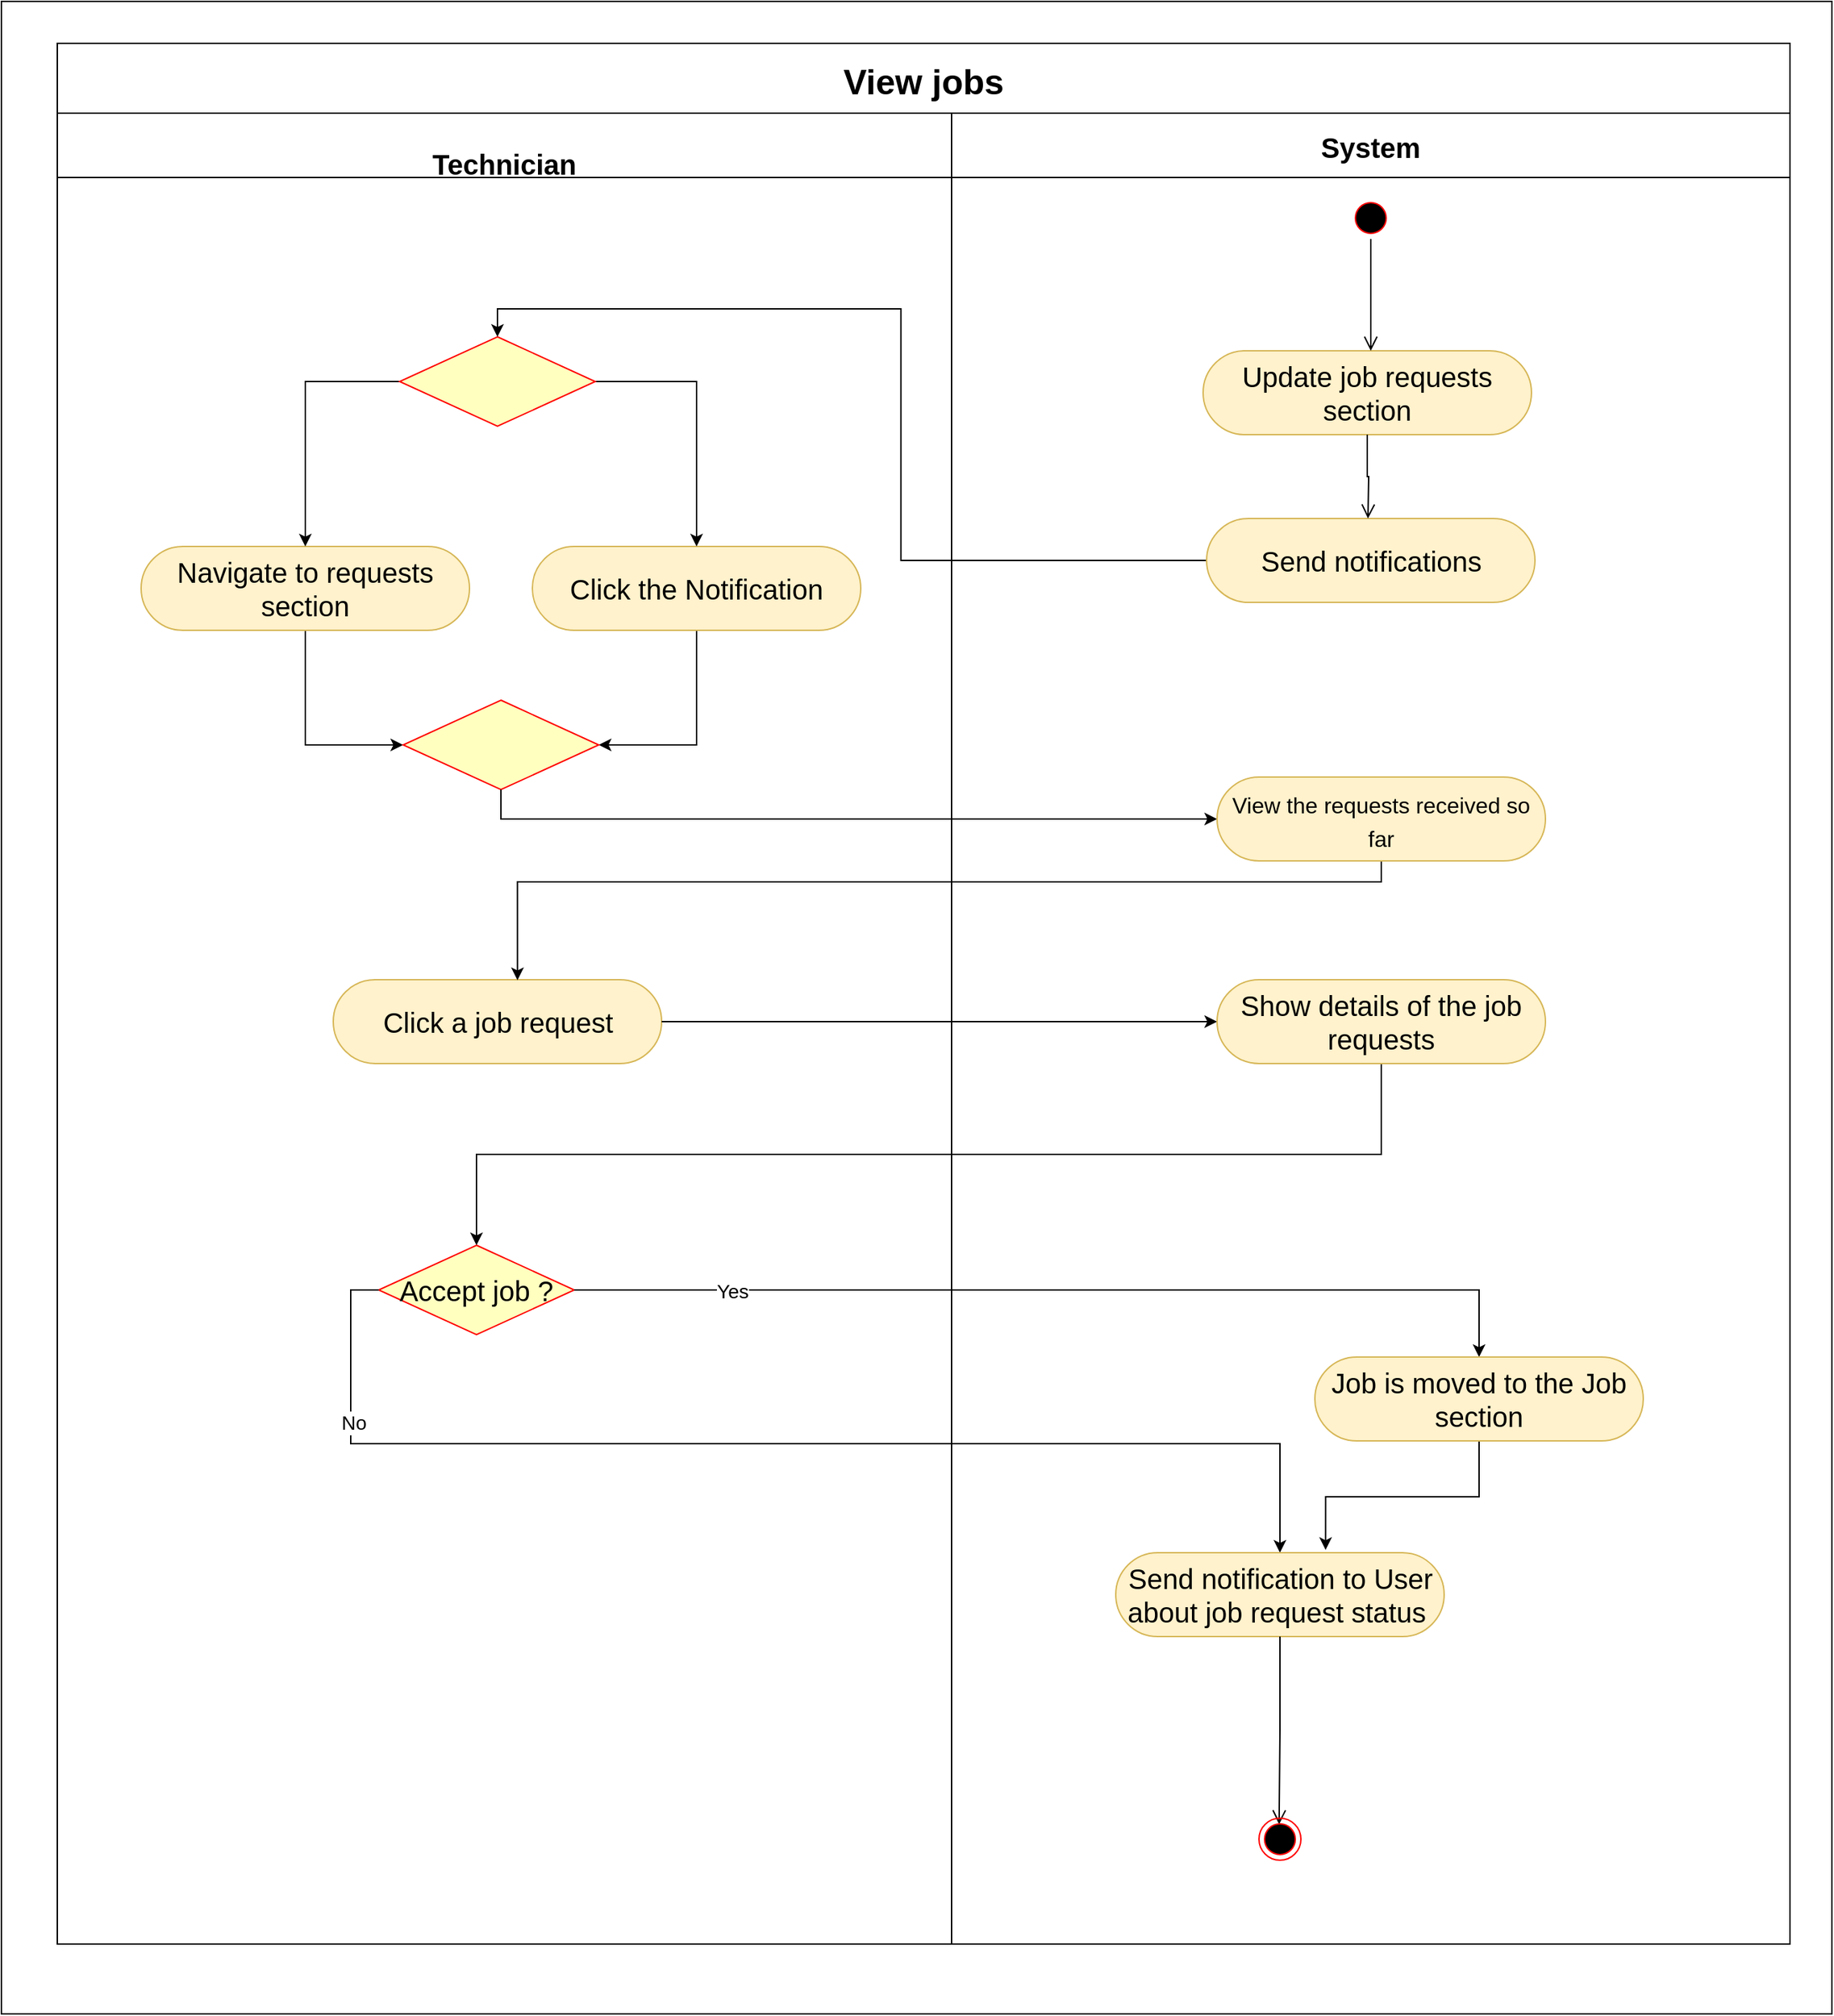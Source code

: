 <mxfile version="20.3.0" type="google"><diagram id="Rq707XEkgrVeOF4N2phu" name="Page-1"><mxGraphModel grid="1" page="1" gridSize="10" guides="1" tooltips="1" connect="1" arrows="1" fold="1" pageScale="1" pageWidth="827" pageHeight="1169" math="0" shadow="0"><root><mxCell id="0"/><mxCell id="1" parent="0"/><mxCell id="Yg3UAl1uNk7v-c50dDWp-1" value="View jobs" style="swimlane;childLayout=stackLayout;resizeParent=1;resizeParentMax=0;startSize=50;fontSize=25;swimlaneFillColor=none;fillColor=default;" vertex="1" parent="1"><mxGeometry x="-380" width="1240" height="1360" as="geometry"/></mxCell><mxCell id="Yg3UAl1uNk7v-c50dDWp-7" value="&#10;Technician" style="swimlane;startSize=46;fontSize=20;" vertex="1" parent="Yg3UAl1uNk7v-c50dDWp-1"><mxGeometry y="50" width="640" height="1310" as="geometry"><mxRectangle y="36" width="50" height="1234" as="alternateBounds"/></mxGeometry></mxCell><mxCell id="Yg3UAl1uNk7v-c50dDWp-57" style="edgeStyle=orthogonalEdgeStyle;rounded=0;orthogonalLoop=1;jettySize=auto;html=1;exitX=0.5;exitY=1;exitDx=0;exitDy=0;entryX=0;entryY=0.5;entryDx=0;entryDy=0;" edge="1" parent="Yg3UAl1uNk7v-c50dDWp-7" source="Yg3UAl1uNk7v-c50dDWp-10" target="Yg3UAl1uNk7v-c50dDWp-56"><mxGeometry relative="1" as="geometry"/></mxCell><mxCell id="Yg3UAl1uNk7v-c50dDWp-10" value="Navigate to requests section" style="rounded=1;whiteSpace=wrap;html=1;fontSize=20;arcSize=50;fillColor=#fff2cc;strokeColor=#d6b656;" vertex="1" parent="Yg3UAl1uNk7v-c50dDWp-7"><mxGeometry x="60" y="310" width="235" height="60" as="geometry"/></mxCell><mxCell id="Yg3UAl1uNk7v-c50dDWp-58" style="edgeStyle=orthogonalEdgeStyle;rounded=0;orthogonalLoop=1;jettySize=auto;html=1;exitX=0.5;exitY=1;exitDx=0;exitDy=0;entryX=1;entryY=0.5;entryDx=0;entryDy=0;" edge="1" parent="Yg3UAl1uNk7v-c50dDWp-7" source="Yg3UAl1uNk7v-c50dDWp-13" target="Yg3UAl1uNk7v-c50dDWp-56"><mxGeometry relative="1" as="geometry"/></mxCell><mxCell id="Yg3UAl1uNk7v-c50dDWp-13" value="Click the Notification" style="rounded=1;whiteSpace=wrap;html=1;fontSize=20;arcSize=50;fillColor=#fff2cc;strokeColor=#d6b656;" vertex="1" parent="Yg3UAl1uNk7v-c50dDWp-7"><mxGeometry x="340" y="310" width="235" height="60" as="geometry"/></mxCell><mxCell id="Yg3UAl1uNk7v-c50dDWp-54" style="edgeStyle=orthogonalEdgeStyle;rounded=0;orthogonalLoop=1;jettySize=auto;html=1;exitX=0;exitY=0.5;exitDx=0;exitDy=0;entryX=0.5;entryY=0;entryDx=0;entryDy=0;" edge="1" parent="Yg3UAl1uNk7v-c50dDWp-7" source="Yg3UAl1uNk7v-c50dDWp-53" target="Yg3UAl1uNk7v-c50dDWp-10"><mxGeometry relative="1" as="geometry"/></mxCell><mxCell id="Yg3UAl1uNk7v-c50dDWp-55" style="edgeStyle=orthogonalEdgeStyle;rounded=0;orthogonalLoop=1;jettySize=auto;html=1;exitX=1;exitY=0.5;exitDx=0;exitDy=0;entryX=0.5;entryY=0;entryDx=0;entryDy=0;" edge="1" parent="Yg3UAl1uNk7v-c50dDWp-7" source="Yg3UAl1uNk7v-c50dDWp-53" target="Yg3UAl1uNk7v-c50dDWp-13"><mxGeometry relative="1" as="geometry"/></mxCell><mxCell id="Yg3UAl1uNk7v-c50dDWp-53" value="" style="rhombus;whiteSpace=wrap;html=1;fillColor=#ffffc0;strokeColor=#ff0000;fontSize=20;" vertex="1" parent="Yg3UAl1uNk7v-c50dDWp-7"><mxGeometry x="245" y="160" width="140" height="64" as="geometry"/></mxCell><mxCell id="Yg3UAl1uNk7v-c50dDWp-56" value="" style="rhombus;whiteSpace=wrap;html=1;fillColor=#ffffc0;strokeColor=#ff0000;fontSize=20;" vertex="1" parent="Yg3UAl1uNk7v-c50dDWp-7"><mxGeometry x="247.5" y="420" width="140" height="64" as="geometry"/></mxCell><mxCell id="Yg3UAl1uNk7v-c50dDWp-61" value="&lt;span&gt;Click a job request&lt;/span&gt;" style="rounded=1;whiteSpace=wrap;html=1;fontSize=20;arcSize=50;fillColor=#fff2cc;strokeColor=#d6b656;" vertex="1" parent="Yg3UAl1uNk7v-c50dDWp-7"><mxGeometry x="197.5" y="620" width="235" height="60" as="geometry"/></mxCell><mxCell id="Yg3UAl1uNk7v-c50dDWp-65" value="Accept job ?" style="rhombus;whiteSpace=wrap;html=1;fillColor=#ffffc0;strokeColor=#ff0000;fontSize=20;" vertex="1" parent="Yg3UAl1uNk7v-c50dDWp-7"><mxGeometry x="230" y="810" width="140" height="64" as="geometry"/></mxCell><mxCell id="Yg3UAl1uNk7v-c50dDWp-52" style="edgeStyle=orthogonalEdgeStyle;rounded=0;orthogonalLoop=1;jettySize=auto;html=1;exitX=0;exitY=0.5;exitDx=0;exitDy=0;entryX=0.5;entryY=0;entryDx=0;entryDy=0;" edge="1" parent="Yg3UAl1uNk7v-c50dDWp-1" source="Yg3UAl1uNk7v-c50dDWp-48" target="Yg3UAl1uNk7v-c50dDWp-53"><mxGeometry relative="1" as="geometry"><mxPoint x="400" y="370" as="targetPoint"/></mxGeometry></mxCell><mxCell id="Yg3UAl1uNk7v-c50dDWp-60" style="edgeStyle=orthogonalEdgeStyle;rounded=0;orthogonalLoop=1;jettySize=auto;html=1;exitX=0.5;exitY=1;exitDx=0;exitDy=0;entryX=0;entryY=0.5;entryDx=0;entryDy=0;" edge="1" parent="Yg3UAl1uNk7v-c50dDWp-1" source="Yg3UAl1uNk7v-c50dDWp-56" target="Yg3UAl1uNk7v-c50dDWp-59"><mxGeometry relative="1" as="geometry"/></mxCell><mxCell id="Yg3UAl1uNk7v-c50dDWp-63" style="edgeStyle=orthogonalEdgeStyle;rounded=0;orthogonalLoop=1;jettySize=auto;html=1;exitX=0.5;exitY=1;exitDx=0;exitDy=0;entryX=0.561;entryY=0.006;entryDx=0;entryDy=0;entryPerimeter=0;" edge="1" parent="Yg3UAl1uNk7v-c50dDWp-1" source="Yg3UAl1uNk7v-c50dDWp-59" target="Yg3UAl1uNk7v-c50dDWp-61"><mxGeometry relative="1" as="geometry"><Array as="points"><mxPoint x="947" y="600"/><mxPoint x="329" y="600"/></Array></mxGeometry></mxCell><mxCell id="Yg3UAl1uNk7v-c50dDWp-64" style="edgeStyle=orthogonalEdgeStyle;rounded=0;orthogonalLoop=1;jettySize=auto;html=1;exitX=1;exitY=0.5;exitDx=0;exitDy=0;entryX=0;entryY=0.5;entryDx=0;entryDy=0;" edge="1" parent="Yg3UAl1uNk7v-c50dDWp-1" source="Yg3UAl1uNk7v-c50dDWp-61" target="Yg3UAl1uNk7v-c50dDWp-62"><mxGeometry relative="1" as="geometry"/></mxCell><mxCell id="Yg3UAl1uNk7v-c50dDWp-66" style="edgeStyle=orthogonalEdgeStyle;rounded=0;orthogonalLoop=1;jettySize=auto;html=1;exitX=0.5;exitY=1;exitDx=0;exitDy=0;entryX=0.5;entryY=0;entryDx=0;entryDy=0;" edge="1" parent="Yg3UAl1uNk7v-c50dDWp-1" source="Yg3UAl1uNk7v-c50dDWp-62" target="Yg3UAl1uNk7v-c50dDWp-65"><mxGeometry relative="1" as="geometry"/></mxCell><mxCell id="Yg3UAl1uNk7v-c50dDWp-70" style="edgeStyle=orthogonalEdgeStyle;rounded=0;orthogonalLoop=1;jettySize=auto;html=1;exitX=1;exitY=0.5;exitDx=0;exitDy=0;entryX=0.5;entryY=0;entryDx=0;entryDy=0;" edge="1" parent="Yg3UAl1uNk7v-c50dDWp-1" source="Yg3UAl1uNk7v-c50dDWp-65" target="Yg3UAl1uNk7v-c50dDWp-68"><mxGeometry relative="1" as="geometry"/></mxCell><mxCell id="Yg3UAl1uNk7v-c50dDWp-72" value="&lt;font style=&quot;font-size: 14px;&quot;&gt;Yes&lt;/font&gt;" style="edgeLabel;html=1;align=center;verticalAlign=middle;resizable=0;points=[];" connectable="0" vertex="1" parent="Yg3UAl1uNk7v-c50dDWp-70"><mxGeometry x="-0.676" y="-1" relative="1" as="geometry"><mxPoint as="offset"/></mxGeometry></mxCell><mxCell id="Yg3UAl1uNk7v-c50dDWp-69" style="edgeStyle=orthogonalEdgeStyle;rounded=0;orthogonalLoop=1;jettySize=auto;html=1;exitX=0;exitY=0.5;exitDx=0;exitDy=0;entryX=0.5;entryY=0;entryDx=0;entryDy=0;" edge="1" parent="Yg3UAl1uNk7v-c50dDWp-1" source="Yg3UAl1uNk7v-c50dDWp-65" target="Yg3UAl1uNk7v-c50dDWp-67"><mxGeometry relative="1" as="geometry"/></mxCell><mxCell id="Yg3UAl1uNk7v-c50dDWp-71" value="&lt;font style=&quot;font-size: 14px;&quot;&gt;No&lt;/font&gt;" style="edgeLabel;html=1;align=center;verticalAlign=middle;resizable=0;points=[];" connectable="0" vertex="1" parent="Yg3UAl1uNk7v-c50dDWp-69"><mxGeometry x="-0.737" y="2" relative="1" as="geometry"><mxPoint as="offset"/></mxGeometry></mxCell><mxCell id="Yg3UAl1uNk7v-c50dDWp-35" value="System" style="swimlane;startSize=46;fontSize=20;gradientColor=none;strokeColor=#000000;" vertex="1" parent="Yg3UAl1uNk7v-c50dDWp-1"><mxGeometry x="640" y="50" width="600" height="1310" as="geometry"/></mxCell><mxCell id="Yg3UAl1uNk7v-c50dDWp-46" value="Update job&amp;nbsp;&lt;span&gt;requests section&lt;/span&gt;" style="rounded=1;whiteSpace=wrap;html=1;fontSize=20;arcSize=50;fillColor=#fff2cc;strokeColor=#d6b656;" vertex="1" parent="Yg3UAl1uNk7v-c50dDWp-35"><mxGeometry x="180" y="170" width="235" height="60" as="geometry"/></mxCell><mxCell id="Yg3UAl1uNk7v-c50dDWp-48" value="Send notifications" style="rounded=1;whiteSpace=wrap;html=1;fontSize=20;arcSize=50;fillColor=#fff2cc;strokeColor=#d6b656;" vertex="1" parent="Yg3UAl1uNk7v-c50dDWp-35"><mxGeometry x="182.5" y="290" width="235" height="60" as="geometry"/></mxCell><mxCell id="Yg3UAl1uNk7v-c50dDWp-49" value="" style="ellipse;html=1;shape=startState;fillColor=#000000;strokeColor=#ff0000;fontSize=20;" vertex="1" parent="Yg3UAl1uNk7v-c50dDWp-35"><mxGeometry x="285" y="60" width="30" height="30" as="geometry"/></mxCell><mxCell id="Yg3UAl1uNk7v-c50dDWp-50" value="" style="edgeStyle=orthogonalEdgeStyle;html=1;verticalAlign=bottom;endArrow=open;endSize=8;strokeColor=#000000;rounded=0;fontSize=20;exitX=0.5;exitY=1;exitDx=0;exitDy=0;" edge="1" parent="Yg3UAl1uNk7v-c50dDWp-35" source="Yg3UAl1uNk7v-c50dDWp-49"><mxGeometry relative="1" as="geometry"><mxPoint x="300" y="170" as="targetPoint"/><mxPoint x="680" y="90" as="sourcePoint"/></mxGeometry></mxCell><mxCell id="Yg3UAl1uNk7v-c50dDWp-51" value="" style="edgeStyle=orthogonalEdgeStyle;html=1;verticalAlign=bottom;endArrow=open;endSize=8;strokeColor=#000000;rounded=0;fontSize=20;exitX=0.5;exitY=1;exitDx=0;exitDy=0;" edge="1" parent="Yg3UAl1uNk7v-c50dDWp-35" source="Yg3UAl1uNk7v-c50dDWp-46"><mxGeometry relative="1" as="geometry"><mxPoint x="298" y="290" as="targetPoint"/><mxPoint x="310" y="100" as="sourcePoint"/></mxGeometry></mxCell><mxCell id="Yg3UAl1uNk7v-c50dDWp-59" value="&lt;span style=&quot;font-size:12.0pt;mso-bidi-font-size:11.0pt;&lt;br/&gt;font-family:&amp;quot;Times New Roman&amp;quot;,&amp;quot;serif&amp;quot;;mso-fareast-font-family:Calibri;&lt;br/&gt;mso-fareast-theme-font:minor-latin;mso-ansi-language:EN-US;mso-fareast-language:&lt;br/&gt;EN-US;mso-bidi-language:TA&quot;&gt;View the requests received so far&lt;/span&gt;" style="rounded=1;whiteSpace=wrap;html=1;fontSize=20;arcSize=50;fillColor=#fff2cc;strokeColor=#d6b656;" vertex="1" parent="Yg3UAl1uNk7v-c50dDWp-35"><mxGeometry x="190" y="475" width="235" height="60" as="geometry"/></mxCell><mxCell id="Yg3UAl1uNk7v-c50dDWp-62" value="&lt;span&gt;Show details of the job requests&lt;/span&gt;" style="rounded=1;whiteSpace=wrap;html=1;fontSize=20;arcSize=50;fillColor=#fff2cc;strokeColor=#d6b656;" vertex="1" parent="Yg3UAl1uNk7v-c50dDWp-35"><mxGeometry x="190" y="620" width="235" height="60" as="geometry"/></mxCell><mxCell id="Yg3UAl1uNk7v-c50dDWp-73" style="edgeStyle=orthogonalEdgeStyle;rounded=0;orthogonalLoop=1;jettySize=auto;html=1;exitX=0.5;exitY=1;exitDx=0;exitDy=0;entryX=0.639;entryY=-0.033;entryDx=0;entryDy=0;entryPerimeter=0;fontSize=14;" edge="1" parent="Yg3UAl1uNk7v-c50dDWp-35" source="Yg3UAl1uNk7v-c50dDWp-68" target="Yg3UAl1uNk7v-c50dDWp-67"><mxGeometry relative="1" as="geometry"/></mxCell><mxCell id="Yg3UAl1uNk7v-c50dDWp-68" value="&lt;span&gt;Job is moved to the Job section&lt;/span&gt;" style="rounded=1;whiteSpace=wrap;html=1;fontSize=20;arcSize=50;fillColor=#fff2cc;strokeColor=#d6b656;" vertex="1" parent="Yg3UAl1uNk7v-c50dDWp-35"><mxGeometry x="260" y="890" width="235" height="60" as="geometry"/></mxCell><mxCell id="Yg3UAl1uNk7v-c50dDWp-67" value="&lt;span&gt;Send notification to User about job request status&amp;nbsp;&lt;/span&gt;" style="rounded=1;whiteSpace=wrap;html=1;fontSize=20;arcSize=50;fillColor=#fff2cc;strokeColor=#d6b656;" vertex="1" parent="Yg3UAl1uNk7v-c50dDWp-35"><mxGeometry x="117.5" y="1030" width="235" height="60" as="geometry"/></mxCell><mxCell id="Yg3UAl1uNk7v-c50dDWp-75" value="" style="edgeStyle=orthogonalEdgeStyle;html=1;verticalAlign=bottom;endArrow=open;endSize=8;strokeColor=#000000;rounded=0;fontSize=20;exitX=0.5;exitY=1;exitDx=0;exitDy=0;entryX=0;entryY=0;entryDx=0;entryDy=0;" edge="1" parent="Yg3UAl1uNk7v-c50dDWp-35" source="Yg3UAl1uNk7v-c50dDWp-67"><mxGeometry relative="1" as="geometry"><mxPoint x="234.393" y="1224.393" as="targetPoint"/><mxPoint x="347.5" y="1150" as="sourcePoint"/></mxGeometry></mxCell><mxCell id="Yg3UAl1uNk7v-c50dDWp-77" value="" style="ellipse;html=1;shape=endState;fillColor=#000000;strokeColor=#ff0000;fontSize=20;direction=west;" vertex="1" parent="Yg3UAl1uNk7v-c50dDWp-35"><mxGeometry x="220" y="1220" width="30" height="30" as="geometry"/></mxCell><mxCell id="Yg3UAl1uNk7v-c50dDWp-45" value="" style="rounded=0;whiteSpace=wrap;html=1;fillColor=none;" vertex="1" parent="1"><mxGeometry x="-420" y="-30" width="1310" height="1440" as="geometry"/></mxCell></root></mxGraphModel></diagram></mxfile>